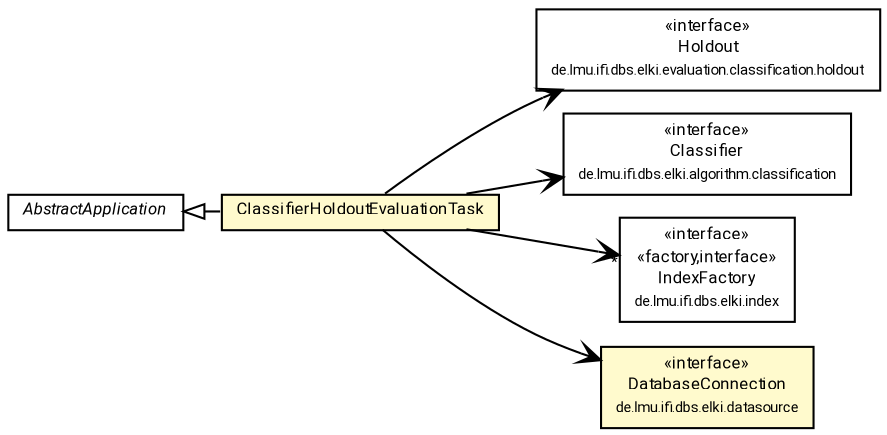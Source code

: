 #!/usr/local/bin/dot
#
# Class diagram 
# Generated by UMLGraph version R5_7_2-60-g0e99a6 (http://www.spinellis.gr/umlgraph/)
#

digraph G {
	graph [fontnames="svg"]
	edge [fontname="Roboto",fontsize=7,labelfontname="Roboto",labelfontsize=7,color="black"];
	node [fontname="Roboto",fontcolor="black",fontsize=8,shape=plaintext,margin=0,width=0,height=0];
	nodesep=0.15;
	ranksep=0.25;
	rankdir=LR;
	// de.lmu.ifi.dbs.elki.evaluation.classification.holdout.Holdout
	c2538462 [label=<<table title="de.lmu.ifi.dbs.elki.evaluation.classification.holdout.Holdout" border="0" cellborder="1" cellspacing="0" cellpadding="2" href="../evaluation/classification/holdout/Holdout.html" target="_parent">
		<tr><td><table border="0" cellspacing="0" cellpadding="1">
		<tr><td align="center" balign="center"> &#171;interface&#187; </td></tr>
		<tr><td align="center" balign="center"> <font face="Roboto">Holdout</font> </td></tr>
		<tr><td align="center" balign="center"> <font face="Roboto" point-size="7.0">de.lmu.ifi.dbs.elki.evaluation.classification.holdout</font> </td></tr>
		</table></td></tr>
		</table>>, URL="../evaluation/classification/holdout/Holdout.html"];
	// de.lmu.ifi.dbs.elki.application.ClassifierHoldoutEvaluationTask<O>
	c2538466 [label=<<table title="de.lmu.ifi.dbs.elki.application.ClassifierHoldoutEvaluationTask" border="0" cellborder="1" cellspacing="0" cellpadding="2" bgcolor="lemonChiffon" href="ClassifierHoldoutEvaluationTask.html" target="_parent">
		<tr><td><table border="0" cellspacing="0" cellpadding="1">
		<tr><td align="center" balign="center"> <font face="Roboto">ClassifierHoldoutEvaluationTask</font> </td></tr>
		</table></td></tr>
		</table>>, URL="ClassifierHoldoutEvaluationTask.html"];
	// de.lmu.ifi.dbs.elki.algorithm.classification.Classifier<O>
	c2538468 [label=<<table title="de.lmu.ifi.dbs.elki.algorithm.classification.Classifier" border="0" cellborder="1" cellspacing="0" cellpadding="2" href="../algorithm/classification/Classifier.html" target="_parent">
		<tr><td><table border="0" cellspacing="0" cellpadding="1">
		<tr><td align="center" balign="center"> &#171;interface&#187; </td></tr>
		<tr><td align="center" balign="center"> <font face="Roboto">Classifier</font> </td></tr>
		<tr><td align="center" balign="center"> <font face="Roboto" point-size="7.0">de.lmu.ifi.dbs.elki.algorithm.classification</font> </td></tr>
		</table></td></tr>
		</table>>, URL="../algorithm/classification/Classifier.html"];
	// de.lmu.ifi.dbs.elki.index.IndexFactory<V>
	c2539070 [label=<<table title="de.lmu.ifi.dbs.elki.index.IndexFactory" border="0" cellborder="1" cellspacing="0" cellpadding="2" href="../index/IndexFactory.html" target="_parent">
		<tr><td><table border="0" cellspacing="0" cellpadding="1">
		<tr><td align="center" balign="center"> &#171;interface&#187; </td></tr>
		<tr><td align="center" balign="center"> &#171;factory,interface&#187; </td></tr>
		<tr><td align="center" balign="center"> <font face="Roboto">IndexFactory</font> </td></tr>
		<tr><td align="center" balign="center"> <font face="Roboto" point-size="7.0">de.lmu.ifi.dbs.elki.index</font> </td></tr>
		</table></td></tr>
		</table>>, URL="../index/IndexFactory.html"];
	// de.lmu.ifi.dbs.elki.application.AbstractApplication
	c2539117 [label=<<table title="de.lmu.ifi.dbs.elki.application.AbstractApplication" border="0" cellborder="1" cellspacing="0" cellpadding="2" href="AbstractApplication.html" target="_parent">
		<tr><td><table border="0" cellspacing="0" cellpadding="1">
		<tr><td align="center" balign="center"> <font face="Roboto"><i>AbstractApplication</i></font> </td></tr>
		</table></td></tr>
		</table>>, URL="AbstractApplication.html"];
	// de.lmu.ifi.dbs.elki.datasource.DatabaseConnection
	c2539146 [label=<<table title="de.lmu.ifi.dbs.elki.datasource.DatabaseConnection" border="0" cellborder="1" cellspacing="0" cellpadding="2" bgcolor="LemonChiffon" href="../datasource/DatabaseConnection.html" target="_parent">
		<tr><td><table border="0" cellspacing="0" cellpadding="1">
		<tr><td align="center" balign="center"> &#171;interface&#187; </td></tr>
		<tr><td align="center" balign="center"> <font face="Roboto">DatabaseConnection</font> </td></tr>
		<tr><td align="center" balign="center"> <font face="Roboto" point-size="7.0">de.lmu.ifi.dbs.elki.datasource</font> </td></tr>
		</table></td></tr>
		</table>>, URL="../datasource/DatabaseConnection.html"];
	// de.lmu.ifi.dbs.elki.application.ClassifierHoldoutEvaluationTask<O> extends de.lmu.ifi.dbs.elki.application.AbstractApplication
	c2539117 -> c2538466 [arrowtail=empty,dir=back,weight=10];
	// de.lmu.ifi.dbs.elki.application.ClassifierHoldoutEvaluationTask<O> navassoc de.lmu.ifi.dbs.elki.datasource.DatabaseConnection
	c2538466 -> c2539146 [arrowhead=open,weight=1];
	// de.lmu.ifi.dbs.elki.application.ClassifierHoldoutEvaluationTask<O> navassoc de.lmu.ifi.dbs.elki.index.IndexFactory<V>
	c2538466 -> c2539070 [arrowhead=open,weight=1,headlabel="*"];
	// de.lmu.ifi.dbs.elki.application.ClassifierHoldoutEvaluationTask<O> navassoc de.lmu.ifi.dbs.elki.algorithm.classification.Classifier<O>
	c2538466 -> c2538468 [arrowhead=open,weight=1];
	// de.lmu.ifi.dbs.elki.application.ClassifierHoldoutEvaluationTask<O> navassoc de.lmu.ifi.dbs.elki.evaluation.classification.holdout.Holdout
	c2538466 -> c2538462 [arrowhead=open,weight=1];
}


